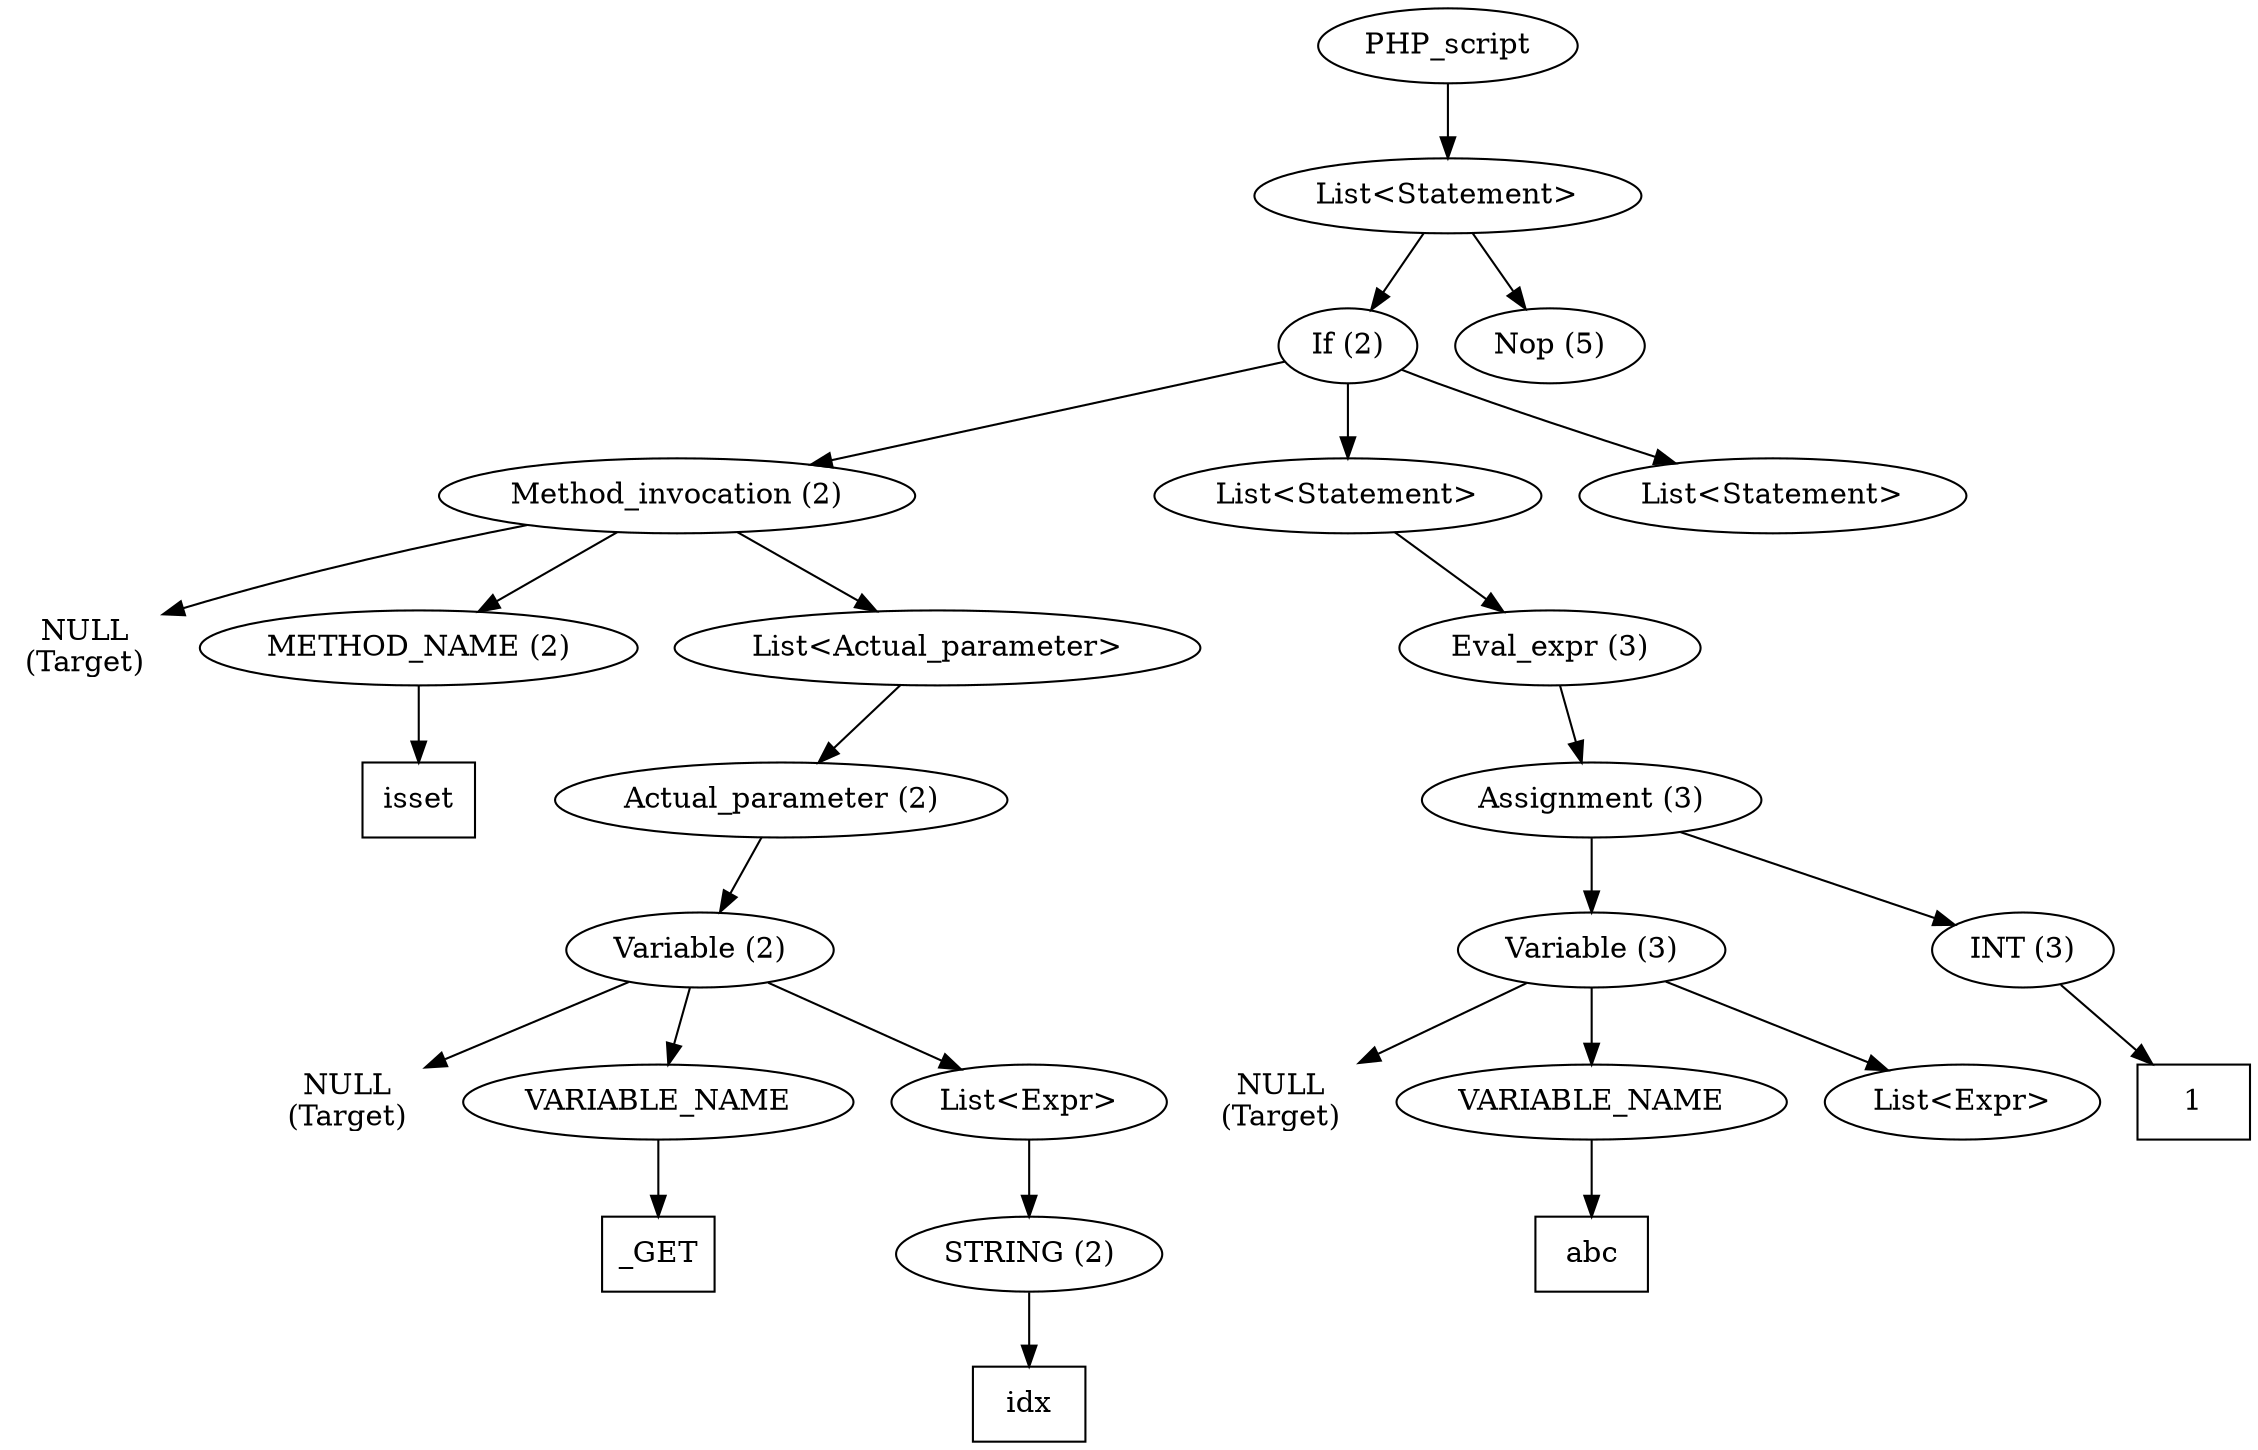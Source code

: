 /*
 * AST in dot format generated by phc -- the PHP compiler
 */

digraph AST {
ordering=out;
node_0 [label="PHP_script"];
node_1 [label="List<Statement>"];
node_0 -> node_1;
node_2 [label="If (2)"];
node_1 -> node_2;
node_3 [label="Method_invocation (2)"];
node_2 -> node_3;
node_4 [label="NULL\n(Target)", shape=plaintext]
node_3 -> node_4;
node_5 [label="METHOD_NAME (2)"];
node_3 -> node_5;
node_6 [label="isset", shape=box]
node_5 -> node_6;
node_7 [label="List<Actual_parameter>"];
node_3 -> node_7;
node_8 [label="Actual_parameter (2)"];
node_7 -> node_8;
node_9 [label="Variable (2)"];
node_8 -> node_9;
node_10 [label="NULL\n(Target)", shape=plaintext]
node_9 -> node_10;
node_11 [label="VARIABLE_NAME"];
node_9 -> node_11;
node_12 [label="_GET", shape=box]
node_11 -> node_12;
node_13 [label="List<Expr>"];
node_9 -> node_13;
node_14 [label="STRING (2)"];
node_13 -> node_14;
node_15 [label="idx", shape=box]
node_14 -> node_15;
node_16 [label="List<Statement>"];
node_2 -> node_16;
node_17 [label="Eval_expr (3)"];
node_16 -> node_17;
node_18 [label="Assignment (3)"];
node_17 -> node_18;
node_19 [label="Variable (3)"];
node_18 -> node_19;
node_20 [label="NULL\n(Target)", shape=plaintext]
node_19 -> node_20;
node_21 [label="VARIABLE_NAME"];
node_19 -> node_21;
node_22 [label="abc", shape=box]
node_21 -> node_22;
node_23 [label="List<Expr>"];
node_19 -> node_23;
node_24 [label="INT (3)"];
node_18 -> node_24;
node_25 [label="1", shape=box]
node_24 -> node_25;
node_26 [label="List<Statement>"];
node_2 -> node_26;
node_27 [label="Nop (5)"];
node_1 -> node_27;
}